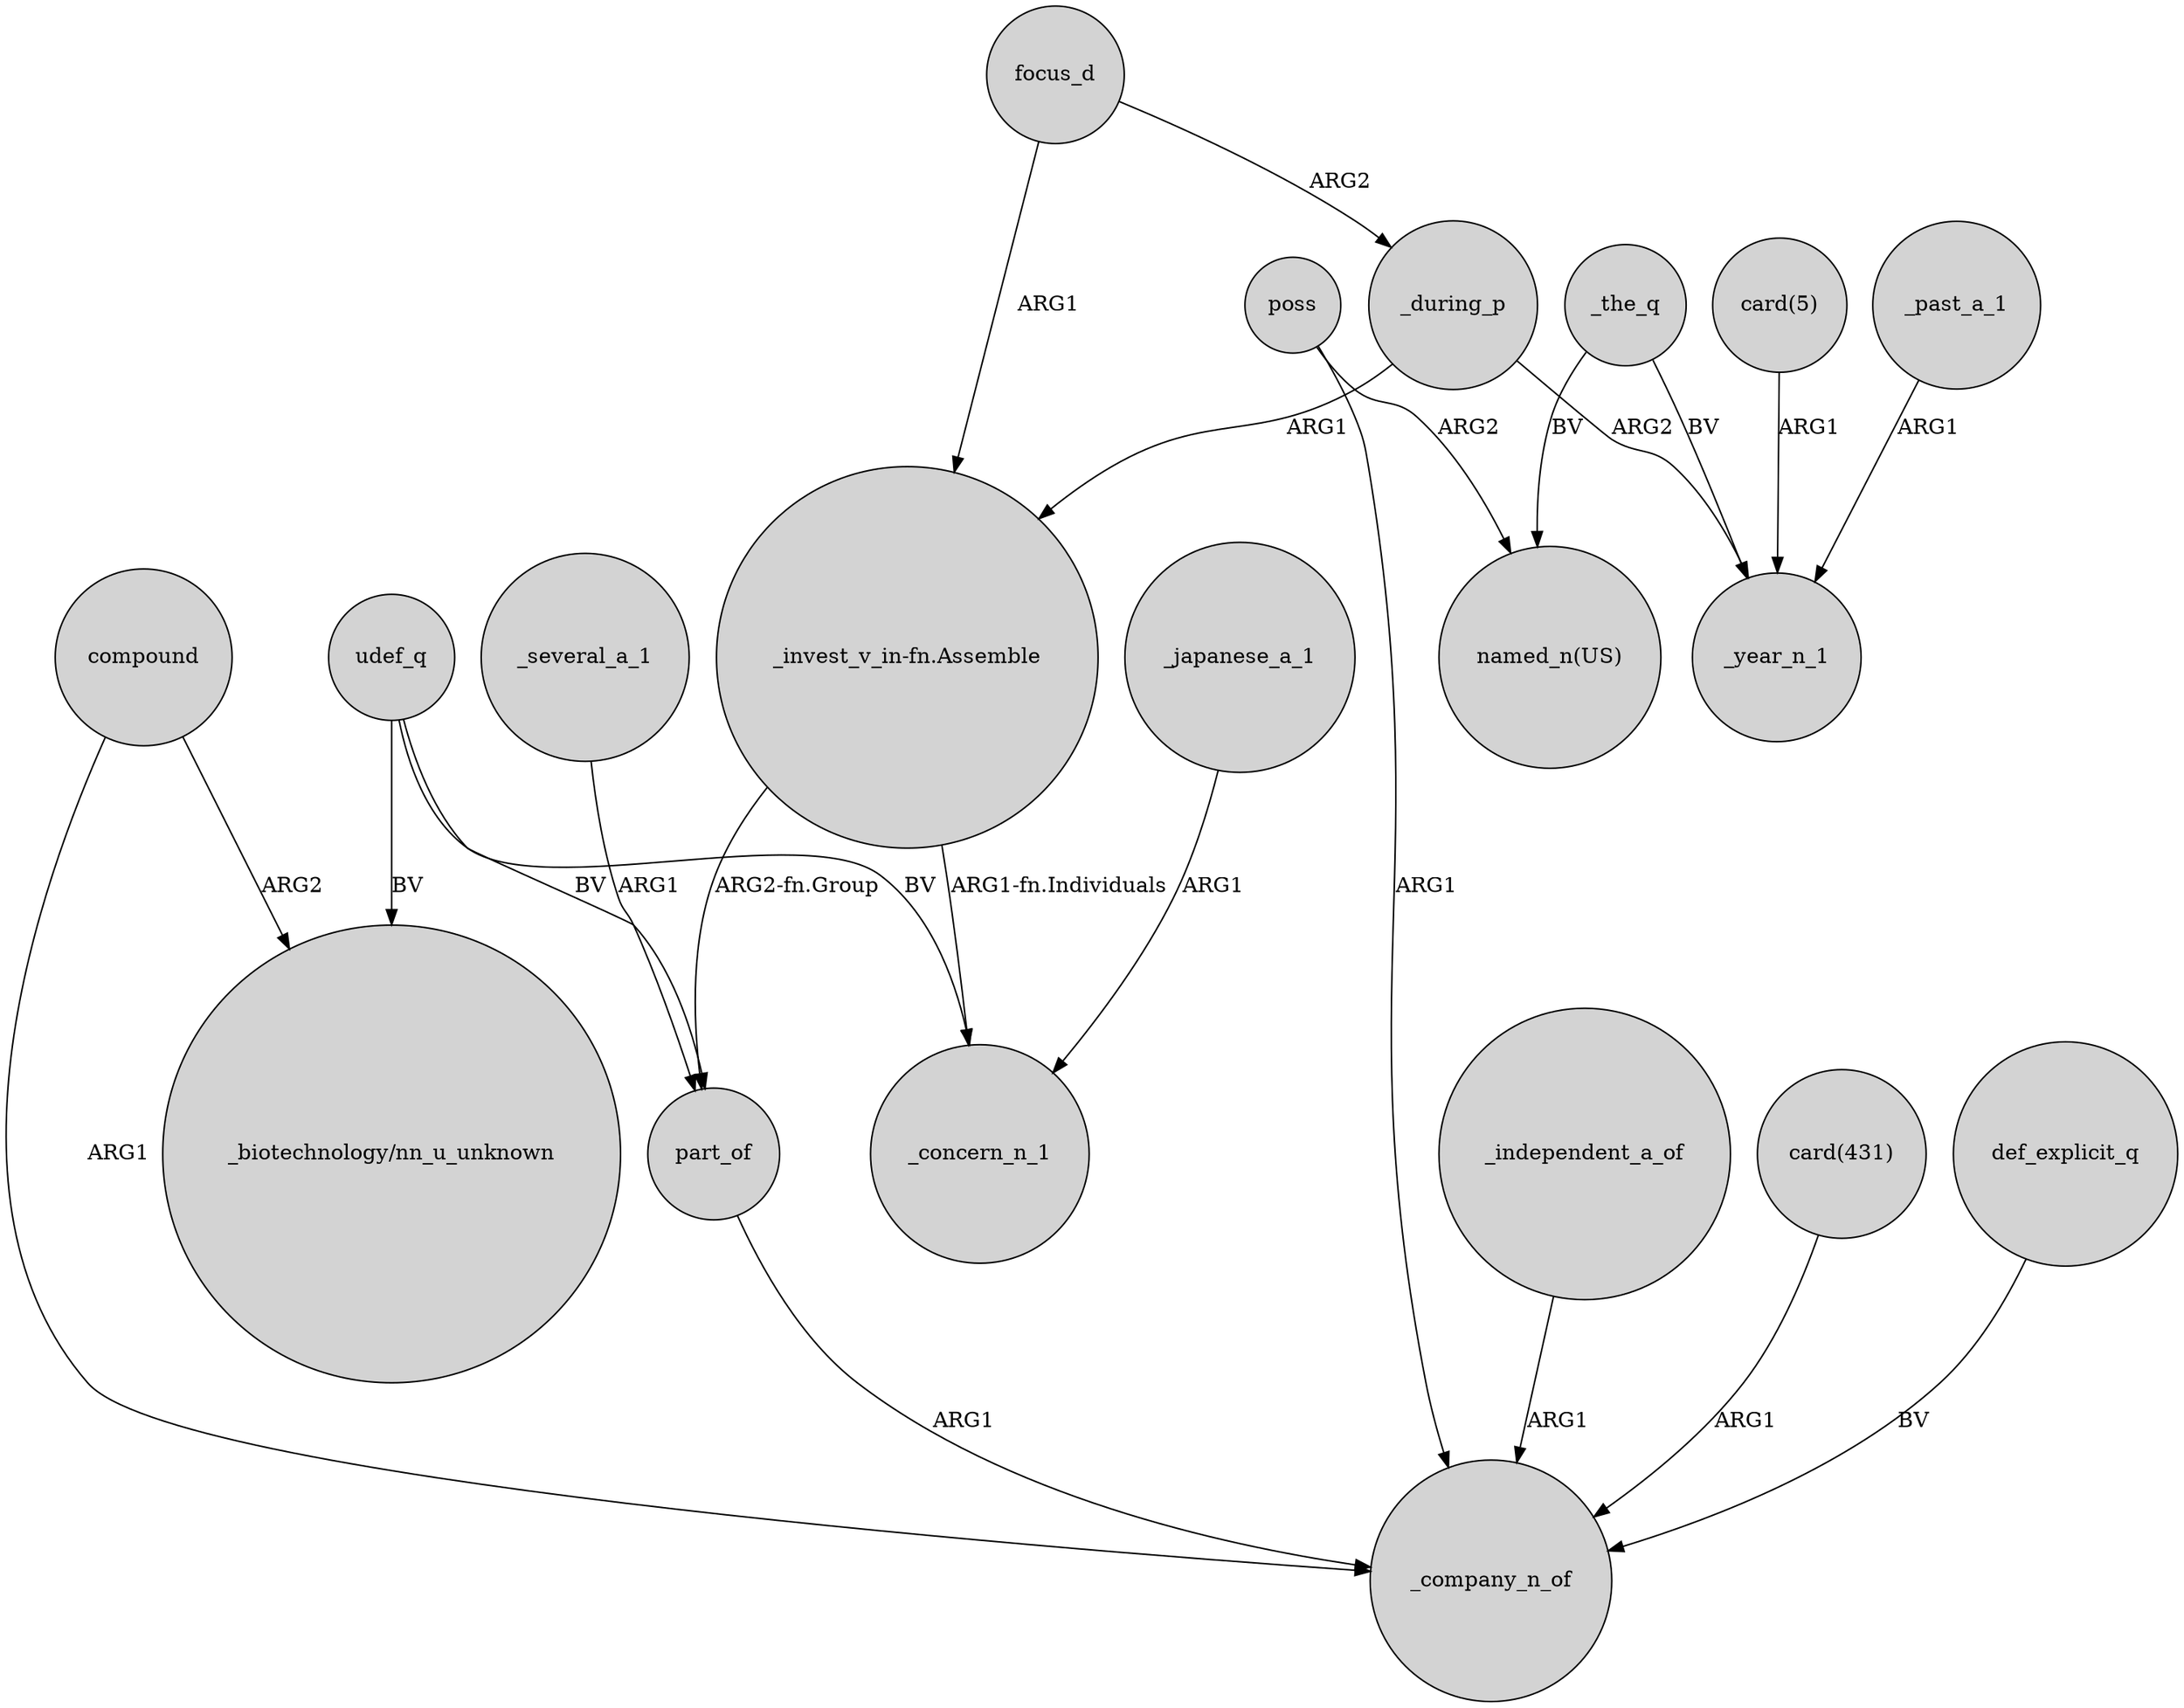 digraph {
	node [shape=circle style=filled]
	_several_a_1 -> part_of [label=ARG1]
	_the_q -> "named_n(US)" [label=BV]
	udef_q -> part_of [label=BV]
	_japanese_a_1 -> _concern_n_1 [label=ARG1]
	focus_d -> _during_p [label=ARG2]
	compound -> "_biotechnology/nn_u_unknown" [label=ARG2]
	_independent_a_of -> _company_n_of [label=ARG1]
	compound -> _company_n_of [label=ARG1]
	poss -> "named_n(US)" [label=ARG2]
	udef_q -> "_biotechnology/nn_u_unknown" [label=BV]
	_the_q -> _year_n_1 [label=BV]
	_during_p -> "_invest_v_in-fn.Assemble" [label=ARG1]
	part_of -> _company_n_of [label=ARG1]
	focus_d -> "_invest_v_in-fn.Assemble" [label=ARG1]
	_during_p -> _year_n_1 [label=ARG2]
	"card(431)" -> _company_n_of [label=ARG1]
	"card(5)" -> _year_n_1 [label=ARG1]
	_past_a_1 -> _year_n_1 [label=ARG1]
	udef_q -> _concern_n_1 [label=BV]
	poss -> _company_n_of [label=ARG1]
	def_explicit_q -> _company_n_of [label=BV]
	"_invest_v_in-fn.Assemble" -> _concern_n_1 [label="ARG1-fn.Individuals"]
	"_invest_v_in-fn.Assemble" -> part_of [label="ARG2-fn.Group"]
}
